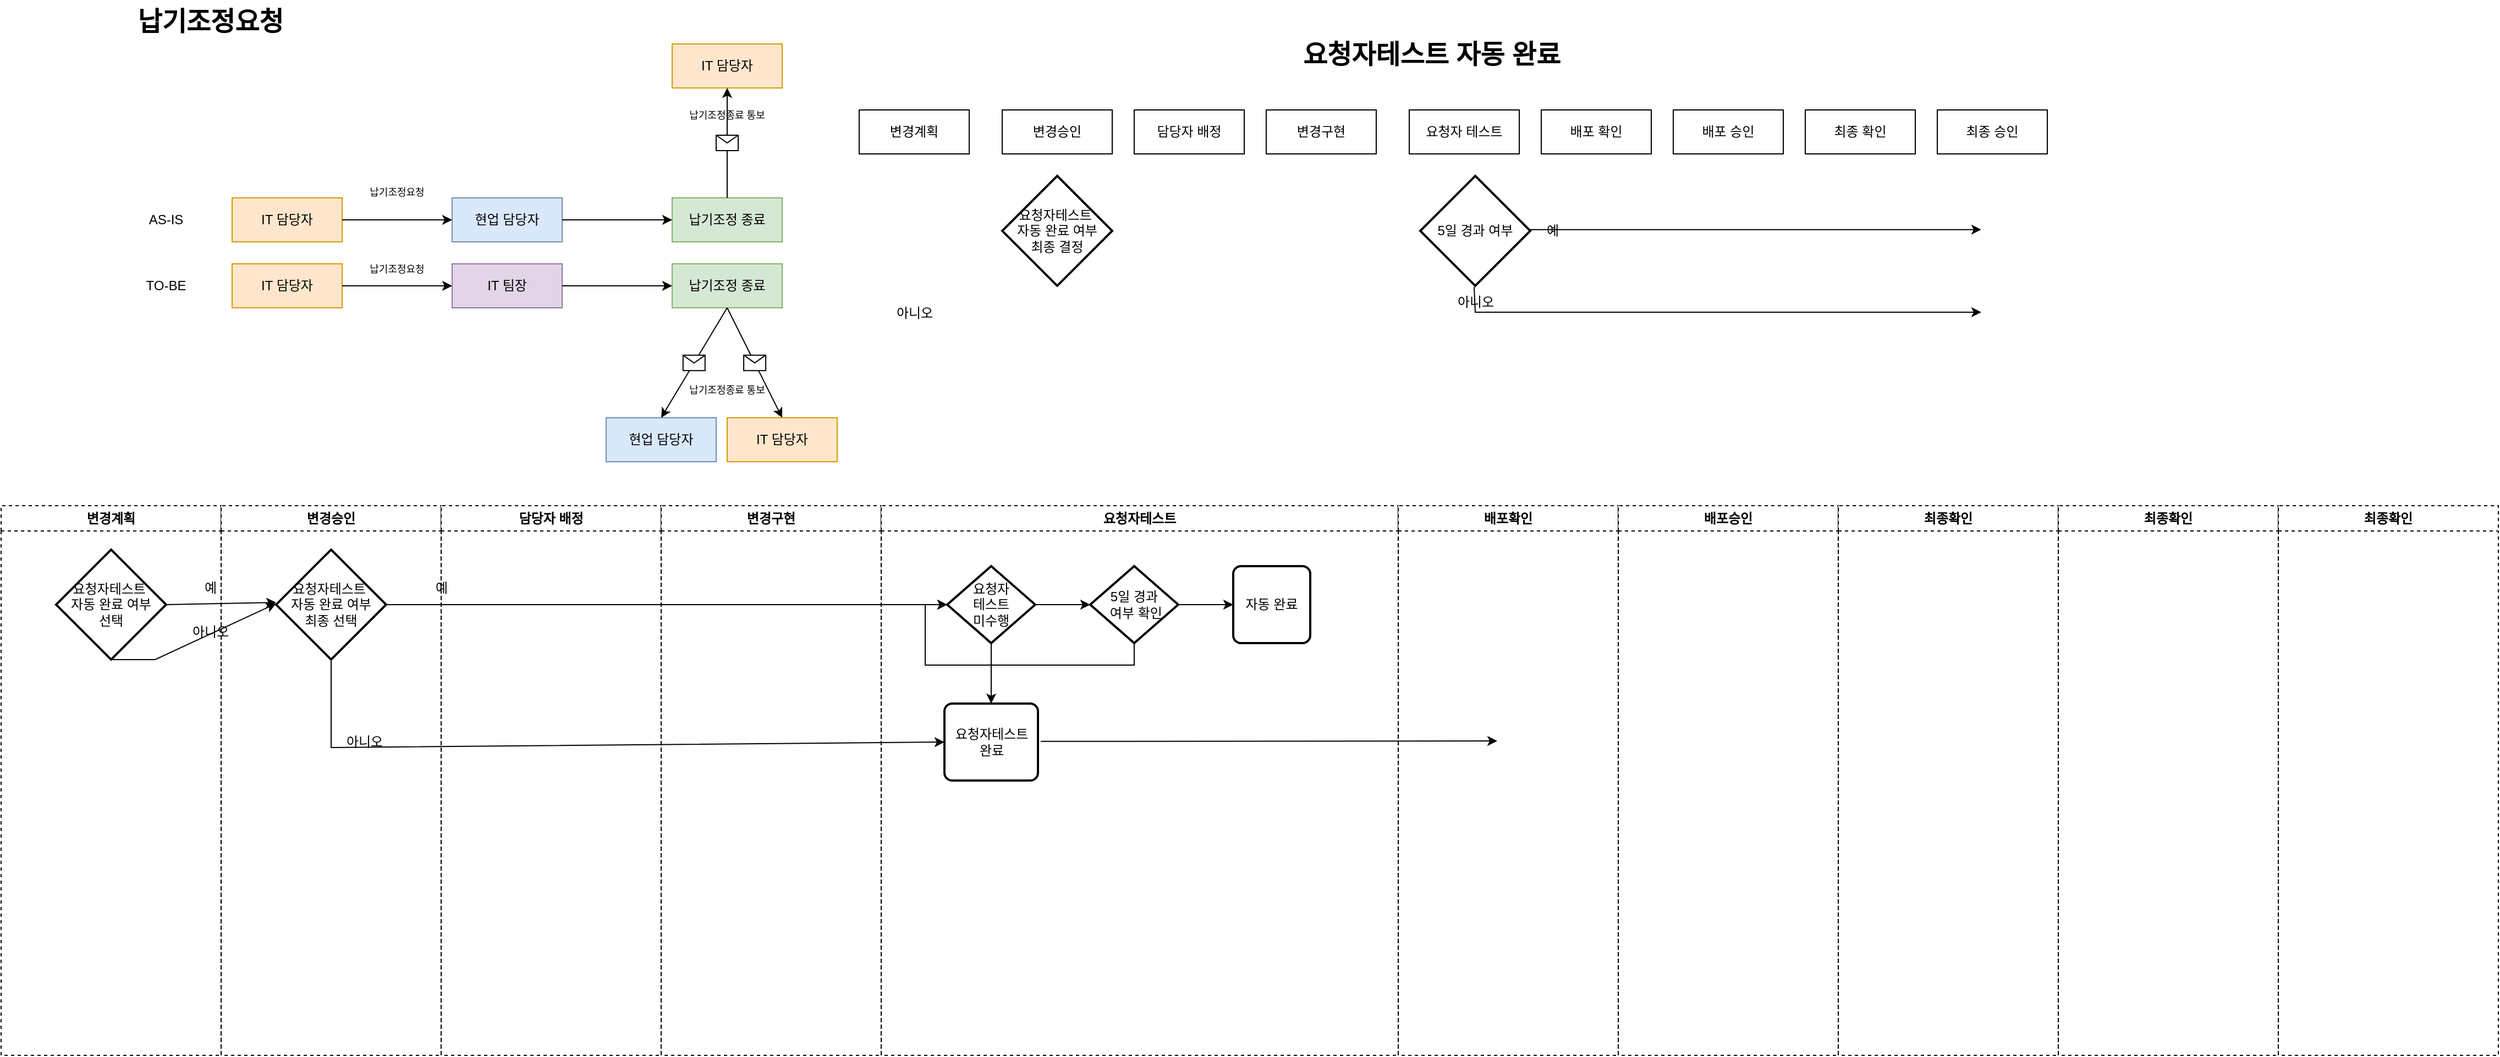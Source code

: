 <mxfile version="21.1.2" type="github">
  <diagram name="페이지-1" id="oeMr1jxLRIUCTHXcaMcz">
    <mxGraphModel dx="1671" dy="882" grid="1" gridSize="10" guides="1" tooltips="1" connect="1" arrows="1" fold="1" page="1" pageScale="1" pageWidth="2000" pageHeight="1000" math="0" shadow="0">
      <root>
        <mxCell id="0" />
        <mxCell id="1" parent="0" />
        <mxCell id="uftjSws4iOTrkfGyIKbN-3" value="IT 담당자" style="whiteSpace=wrap;html=1;fillColor=#ffe6cc;strokeColor=#d79b00;fontColor=#000000;" vertex="1" parent="1">
          <mxGeometry x="240" y="190" width="100" height="40" as="geometry" />
        </mxCell>
        <mxCell id="uftjSws4iOTrkfGyIKbN-6" value="현업 담당자" style="whiteSpace=wrap;html=1;fillColor=#dae8fc;strokeColor=#6c8ebf;fontColor=#000000;" vertex="1" parent="1">
          <mxGeometry x="440" y="190" width="100" height="40" as="geometry" />
        </mxCell>
        <mxCell id="uftjSws4iOTrkfGyIKbN-7" value="" style="html=1;rounded=1;curved=0;sourcePerimeterSpacing=0;targetPerimeterSpacing=0;startSize=6;endSize=6;noEdgeStyle=1;orthogonal=1;entryX=0;entryY=0.5;entryDx=0;entryDy=0;" edge="1" parent="1" source="uftjSws4iOTrkfGyIKbN-3" target="uftjSws4iOTrkfGyIKbN-6">
          <mxGeometry relative="1" as="geometry">
            <Array as="points" />
          </mxGeometry>
        </mxCell>
        <mxCell id="uftjSws4iOTrkfGyIKbN-16" value="IT 담당자" style="whiteSpace=wrap;html=1;fillColor=#ffe6cc;strokeColor=#d79b00;fontColor=#000000;" vertex="1" parent="1">
          <mxGeometry x="240" y="250" width="100" height="40" as="geometry" />
        </mxCell>
        <mxCell id="uftjSws4iOTrkfGyIKbN-17" value="IT 팀장" style="whiteSpace=wrap;html=1;fillColor=#e1d5e7;strokeColor=#9673a6;fontColor=#000000;" vertex="1" parent="1">
          <mxGeometry x="440" y="250" width="100" height="40" as="geometry" />
        </mxCell>
        <mxCell id="uftjSws4iOTrkfGyIKbN-18" value="" style="html=1;rounded=1;curved=0;sourcePerimeterSpacing=0;targetPerimeterSpacing=0;startSize=6;endSize=6;noEdgeStyle=1;orthogonal=1;entryX=0;entryY=0.5;entryDx=0;entryDy=0;" edge="1" source="uftjSws4iOTrkfGyIKbN-16" target="uftjSws4iOTrkfGyIKbN-17" parent="1">
          <mxGeometry relative="1" as="geometry">
            <Array as="points" />
          </mxGeometry>
        </mxCell>
        <mxCell id="uftjSws4iOTrkfGyIKbN-19" value="납기조정 종료" style="whiteSpace=wrap;html=1;fillColor=#d5e8d4;strokeColor=#82b366;fontColor=#000000;" vertex="1" parent="1">
          <mxGeometry x="640" y="250" width="100" height="40" as="geometry" />
        </mxCell>
        <mxCell id="uftjSws4iOTrkfGyIKbN-20" value="" style="html=1;rounded=1;curved=0;sourcePerimeterSpacing=0;targetPerimeterSpacing=0;startSize=6;endSize=6;noEdgeStyle=1;orthogonal=1;entryX=0;entryY=0.5;entryDx=0;entryDy=0;" edge="1" target="uftjSws4iOTrkfGyIKbN-19" parent="1">
          <mxGeometry relative="1" as="geometry">
            <mxPoint x="540" y="270" as="sourcePoint" />
            <Array as="points" />
          </mxGeometry>
        </mxCell>
        <mxCell id="uftjSws4iOTrkfGyIKbN-23" value="납기조정 종료" style="whiteSpace=wrap;html=1;fillColor=#d5e8d4;strokeColor=#82b366;fontColor=#000000;" vertex="1" parent="1">
          <mxGeometry x="640" y="190" width="100" height="40" as="geometry" />
        </mxCell>
        <mxCell id="uftjSws4iOTrkfGyIKbN-25" value="납기조정요청" style="text;html=1;strokeColor=none;fillColor=none;align=center;verticalAlign=middle;whiteSpace=wrap;rounded=0;fontSize=9;fontColor=#000000;" vertex="1" parent="1">
          <mxGeometry x="340" y="170" width="100" height="30" as="geometry" />
        </mxCell>
        <mxCell id="uftjSws4iOTrkfGyIKbN-27" value="" style="html=1;rounded=1;curved=0;sourcePerimeterSpacing=0;targetPerimeterSpacing=0;startSize=6;endSize=6;noEdgeStyle=1;orthogonal=1;entryX=0;entryY=0.5;entryDx=0;entryDy=0;" edge="1" parent="1">
          <mxGeometry relative="1" as="geometry">
            <mxPoint x="540" y="210" as="sourcePoint" />
            <mxPoint x="640" y="210" as="targetPoint" />
            <Array as="points" />
          </mxGeometry>
        </mxCell>
        <mxCell id="uftjSws4iOTrkfGyIKbN-28" value="납기조정요청" style="text;html=1;strokeColor=none;fillColor=none;align=center;verticalAlign=middle;whiteSpace=wrap;rounded=0;fontSize=9;fontColor=#000000;" vertex="1" parent="1">
          <mxGeometry x="340" y="240" width="100" height="30" as="geometry" />
        </mxCell>
        <mxCell id="uftjSws4iOTrkfGyIKbN-21" value="현업 담당자" style="whiteSpace=wrap;html=1;fillColor=#dae8fc;strokeColor=#6c8ebf;fontColor=#000000;" vertex="1" parent="1">
          <mxGeometry x="580" y="390" width="100" height="40" as="geometry" />
        </mxCell>
        <mxCell id="uftjSws4iOTrkfGyIKbN-30" value="납기조정요청" style="text;strokeColor=none;fillColor=none;html=1;fontSize=24;fontStyle=1;verticalAlign=middle;align=center;" vertex="1" parent="1">
          <mxGeometry x="170" y="10" width="100" height="40" as="geometry" />
        </mxCell>
        <mxCell id="uftjSws4iOTrkfGyIKbN-31" value="요청자테스트 자동 완료" style="text;strokeColor=none;fillColor=none;html=1;fontSize=24;fontStyle=1;verticalAlign=middle;align=center;" vertex="1" parent="1">
          <mxGeometry x="1280" y="40" width="100" height="40" as="geometry" />
        </mxCell>
        <mxCell id="uftjSws4iOTrkfGyIKbN-32" value="변경계획" style="whiteSpace=wrap;html=1;" vertex="1" parent="1">
          <mxGeometry x="810" y="110" width="100" height="40" as="geometry" />
        </mxCell>
        <mxCell id="uftjSws4iOTrkfGyIKbN-33" value="변경승인" style="whiteSpace=wrap;html=1;" vertex="1" parent="1">
          <mxGeometry x="940" y="110" width="100" height="40" as="geometry" />
        </mxCell>
        <mxCell id="uftjSws4iOTrkfGyIKbN-35" value="담당자 배정" style="whiteSpace=wrap;html=1;" vertex="1" parent="1">
          <mxGeometry x="1060" y="110" width="100" height="40" as="geometry" />
        </mxCell>
        <mxCell id="uftjSws4iOTrkfGyIKbN-37" value="변경구현" style="whiteSpace=wrap;html=1;" vertex="1" parent="1">
          <mxGeometry x="1180" y="110" width="100" height="40" as="geometry" />
        </mxCell>
        <mxCell id="uftjSws4iOTrkfGyIKbN-39" value="요청자 테스트" style="whiteSpace=wrap;html=1;" vertex="1" parent="1">
          <mxGeometry x="1310" y="110" width="100" height="40" as="geometry" />
        </mxCell>
        <mxCell id="uftjSws4iOTrkfGyIKbN-45" value="배포 확인" style="whiteSpace=wrap;html=1;" vertex="1" parent="1">
          <mxGeometry x="1430" y="110" width="100" height="40" as="geometry" />
        </mxCell>
        <mxCell id="uftjSws4iOTrkfGyIKbN-46" value="배포 승인" style="whiteSpace=wrap;html=1;" vertex="1" parent="1">
          <mxGeometry x="1550" y="110" width="100" height="40" as="geometry" />
        </mxCell>
        <mxCell id="uftjSws4iOTrkfGyIKbN-47" value="최종 확인" style="whiteSpace=wrap;html=1;" vertex="1" parent="1">
          <mxGeometry x="1670" y="110" width="100" height="40" as="geometry" />
        </mxCell>
        <mxCell id="uftjSws4iOTrkfGyIKbN-48" value="최종 승인" style="whiteSpace=wrap;html=1;" vertex="1" parent="1">
          <mxGeometry x="1790" y="110" width="100" height="40" as="geometry" />
        </mxCell>
        <mxCell id="uftjSws4iOTrkfGyIKbN-55" value="아니오" style="text;html=1;align=center;verticalAlign=middle;resizable=0;points=[];autosize=1;strokeColor=none;fillColor=none;" vertex="1" parent="1">
          <mxGeometry x="830" y="280" width="60" height="30" as="geometry" />
        </mxCell>
        <mxCell id="uftjSws4iOTrkfGyIKbN-56" value="5일 경과 여부" style="strokeWidth=2;html=1;shape=mxgraph.flowchart.decision;whiteSpace=wrap;" vertex="1" parent="1">
          <mxGeometry x="1320" y="170" width="100" height="100" as="geometry" />
        </mxCell>
        <mxCell id="uftjSws4iOTrkfGyIKbN-59" value="" style="endArrow=classic;html=1;rounded=0;exitX=1;exitY=0.5;exitDx=0;exitDy=0;exitPerimeter=0;entryX=0;entryY=0.5;entryDx=0;entryDy=0;entryPerimeter=0;" edge="1" parent="1">
          <mxGeometry width="50" height="50" relative="1" as="geometry">
            <mxPoint x="1420" y="218.82" as="sourcePoint" />
            <mxPoint x="1830" y="218.82" as="targetPoint" />
          </mxGeometry>
        </mxCell>
        <mxCell id="uftjSws4iOTrkfGyIKbN-60" value="예" style="text;html=1;align=center;verticalAlign=middle;resizable=0;points=[];autosize=1;strokeColor=none;fillColor=none;" vertex="1" parent="1">
          <mxGeometry x="1420" y="205" width="40" height="30" as="geometry" />
        </mxCell>
        <mxCell id="uftjSws4iOTrkfGyIKbN-61" value="아니오" style="text;html=1;align=center;verticalAlign=middle;resizable=0;points=[];autosize=1;strokeColor=none;fillColor=none;" vertex="1" parent="1">
          <mxGeometry x="1340" y="270" width="60" height="30" as="geometry" />
        </mxCell>
        <mxCell id="uftjSws4iOTrkfGyIKbN-62" value="" style="endArrow=classic;html=1;rounded=0;exitX=0.483;exitY=0.031;exitDx=0;exitDy=0;exitPerimeter=0;" edge="1" parent="1" source="uftjSws4iOTrkfGyIKbN-61">
          <mxGeometry width="50" height="50" relative="1" as="geometry">
            <mxPoint x="1370" y="294.41" as="sourcePoint" />
            <mxPoint x="1830" y="294" as="targetPoint" />
            <Array as="points">
              <mxPoint x="1370" y="294" />
            </Array>
          </mxGeometry>
        </mxCell>
        <mxCell id="uftjSws4iOTrkfGyIKbN-66" value="AS-IS" style="text;html=1;strokeColor=none;fillColor=none;align=center;verticalAlign=middle;whiteSpace=wrap;rounded=0;" vertex="1" parent="1">
          <mxGeometry x="150" y="195" width="60" height="30" as="geometry" />
        </mxCell>
        <mxCell id="uftjSws4iOTrkfGyIKbN-67" value="TO-BE" style="text;html=1;strokeColor=none;fillColor=none;align=center;verticalAlign=middle;whiteSpace=wrap;rounded=0;" vertex="1" parent="1">
          <mxGeometry x="150" y="255" width="60" height="30" as="geometry" />
        </mxCell>
        <mxCell id="uftjSws4iOTrkfGyIKbN-68" value="요청자테스트&amp;nbsp;&lt;br&gt;자동 완료 여부 &lt;br&gt;최종 결정" style="strokeWidth=2;html=1;shape=mxgraph.flowchart.decision;whiteSpace=wrap;" vertex="1" parent="1">
          <mxGeometry x="940" y="170" width="100" height="100" as="geometry" />
        </mxCell>
        <mxCell id="uftjSws4iOTrkfGyIKbN-69" value="" style="endArrow=classic;html=1;rounded=0;entryX=0.5;entryY=0;entryDx=0;entryDy=0;" edge="1" parent="1" target="uftjSws4iOTrkfGyIKbN-77">
          <mxGeometry relative="1" as="geometry">
            <mxPoint x="690" y="290" as="sourcePoint" />
            <mxPoint x="720" y="370" as="targetPoint" />
          </mxGeometry>
        </mxCell>
        <mxCell id="uftjSws4iOTrkfGyIKbN-70" value="" style="shape=message;html=1;outlineConnect=0;" vertex="1" parent="uftjSws4iOTrkfGyIKbN-69">
          <mxGeometry width="20" height="14" relative="1" as="geometry">
            <mxPoint x="-10" y="-7" as="offset" />
          </mxGeometry>
        </mxCell>
        <mxCell id="uftjSws4iOTrkfGyIKbN-29" value="납기조정종료 통보" style="text;html=1;strokeColor=none;fillColor=none;align=center;verticalAlign=middle;whiteSpace=wrap;rounded=0;fontSize=9;fontColor=#000000;" vertex="1" parent="1">
          <mxGeometry x="640" y="350" width="100" height="30" as="geometry" />
        </mxCell>
        <mxCell id="uftjSws4iOTrkfGyIKbN-77" value="IT 담당자" style="whiteSpace=wrap;html=1;fillColor=#ffe6cc;strokeColor=#d79b00;fontColor=#000000;" vertex="1" parent="1">
          <mxGeometry x="690" y="390" width="100" height="40" as="geometry" />
        </mxCell>
        <mxCell id="uftjSws4iOTrkfGyIKbN-79" value="" style="endArrow=classic;html=1;rounded=0;entryX=0.5;entryY=0;entryDx=0;entryDy=0;" edge="1" parent="1" target="uftjSws4iOTrkfGyIKbN-21">
          <mxGeometry relative="1" as="geometry">
            <mxPoint x="690" y="290" as="sourcePoint" />
            <mxPoint x="680" y="370" as="targetPoint" />
          </mxGeometry>
        </mxCell>
        <mxCell id="uftjSws4iOTrkfGyIKbN-80" value="" style="shape=message;html=1;outlineConnect=0;" vertex="1" parent="uftjSws4iOTrkfGyIKbN-79">
          <mxGeometry width="20" height="14" relative="1" as="geometry">
            <mxPoint x="-10" y="-7" as="offset" />
          </mxGeometry>
        </mxCell>
        <mxCell id="uftjSws4iOTrkfGyIKbN-83" value="IT 담당자" style="whiteSpace=wrap;html=1;fillColor=#ffe6cc;strokeColor=#d79b00;fontColor=#000000;" vertex="1" parent="1">
          <mxGeometry x="640" y="50" width="100" height="40" as="geometry" />
        </mxCell>
        <mxCell id="uftjSws4iOTrkfGyIKbN-85" value="" style="endArrow=classic;html=1;rounded=0;entryX=0.5;entryY=1;entryDx=0;entryDy=0;exitX=0.5;exitY=0;exitDx=0;exitDy=0;" edge="1" parent="1" source="uftjSws4iOTrkfGyIKbN-23" target="uftjSws4iOTrkfGyIKbN-83">
          <mxGeometry relative="1" as="geometry">
            <mxPoint x="440" y="150" as="sourcePoint" />
            <mxPoint x="540" y="150" as="targetPoint" />
          </mxGeometry>
        </mxCell>
        <mxCell id="uftjSws4iOTrkfGyIKbN-86" value="" style="shape=message;html=1;outlineConnect=0;" vertex="1" parent="uftjSws4iOTrkfGyIKbN-85">
          <mxGeometry width="20" height="14" relative="1" as="geometry">
            <mxPoint x="-10" y="-7" as="offset" />
          </mxGeometry>
        </mxCell>
        <mxCell id="uftjSws4iOTrkfGyIKbN-87" value="납기조정종료 통보" style="text;html=1;strokeColor=none;fillColor=none;align=center;verticalAlign=middle;whiteSpace=wrap;rounded=0;fontSize=9;fontColor=#000000;" vertex="1" parent="1">
          <mxGeometry x="640" y="100" width="100" height="30" as="geometry" />
        </mxCell>
        <mxCell id="uftjSws4iOTrkfGyIKbN-90" value="변경계획" style="swimlane;whiteSpace=wrap;html=1;dashed=1;" vertex="1" parent="1">
          <mxGeometry x="30" y="470" width="200" height="500" as="geometry" />
        </mxCell>
        <mxCell id="uftjSws4iOTrkfGyIKbN-51" value="요청자테스트&amp;nbsp;&lt;br&gt;자동 완료 여부 &lt;br&gt;선택" style="strokeWidth=2;html=1;shape=mxgraph.flowchart.decision;whiteSpace=wrap;" vertex="1" parent="uftjSws4iOTrkfGyIKbN-90">
          <mxGeometry x="50" y="40" width="100" height="100" as="geometry" />
        </mxCell>
        <mxCell id="uftjSws4iOTrkfGyIKbN-105" value="예" style="text;html=1;align=center;verticalAlign=middle;resizable=0;points=[];autosize=1;strokeColor=none;fillColor=none;" vertex="1" parent="uftjSws4iOTrkfGyIKbN-90">
          <mxGeometry x="170" y="60" width="40" height="30" as="geometry" />
        </mxCell>
        <mxCell id="uftjSws4iOTrkfGyIKbN-103" value="아니오" style="text;html=1;align=center;verticalAlign=middle;resizable=0;points=[];autosize=1;strokeColor=none;fillColor=none;" vertex="1" parent="uftjSws4iOTrkfGyIKbN-90">
          <mxGeometry x="160" y="100" width="60" height="30" as="geometry" />
        </mxCell>
        <mxCell id="uftjSws4iOTrkfGyIKbN-91" value="변경승인" style="swimlane;whiteSpace=wrap;html=1;dashed=1;startSize=23;" vertex="1" parent="1">
          <mxGeometry x="230" y="470" width="200" height="500" as="geometry" />
        </mxCell>
        <mxCell id="uftjSws4iOTrkfGyIKbN-106" value="요청자테스트&amp;nbsp;&lt;br&gt;자동 완료 여부 &lt;br&gt;최종 선택" style="strokeWidth=2;html=1;shape=mxgraph.flowchart.decision;whiteSpace=wrap;" vertex="1" parent="uftjSws4iOTrkfGyIKbN-91">
          <mxGeometry x="50" y="40" width="100" height="100" as="geometry" />
        </mxCell>
        <mxCell id="uftjSws4iOTrkfGyIKbN-110" value="아니오" style="text;html=1;align=center;verticalAlign=middle;resizable=0;points=[];autosize=1;strokeColor=none;fillColor=none;" vertex="1" parent="uftjSws4iOTrkfGyIKbN-91">
          <mxGeometry x="100" y="200" width="60" height="30" as="geometry" />
        </mxCell>
        <mxCell id="uftjSws4iOTrkfGyIKbN-92" value="담당자 배정" style="swimlane;whiteSpace=wrap;html=1;dashed=1;" vertex="1" parent="1">
          <mxGeometry x="430" y="470" width="200" height="500" as="geometry" />
        </mxCell>
        <mxCell id="uftjSws4iOTrkfGyIKbN-109" value="예" style="text;html=1;align=center;verticalAlign=middle;resizable=0;points=[];autosize=1;strokeColor=none;fillColor=none;" vertex="1" parent="uftjSws4iOTrkfGyIKbN-92">
          <mxGeometry x="-20" y="60" width="40" height="30" as="geometry" />
        </mxCell>
        <mxCell id="uftjSws4iOTrkfGyIKbN-93" value="변경구현" style="swimlane;whiteSpace=wrap;html=1;dashed=1;" vertex="1" parent="1">
          <mxGeometry x="630" y="470" width="200" height="500" as="geometry" />
        </mxCell>
        <mxCell id="uftjSws4iOTrkfGyIKbN-94" value="요청자테스트" style="swimlane;whiteSpace=wrap;html=1;dashed=1;startSize=23;" vertex="1" parent="1">
          <mxGeometry x="830" y="470" width="470" height="500" as="geometry" />
        </mxCell>
        <mxCell id="uftjSws4iOTrkfGyIKbN-115" value="5일 경과&lt;br&gt;&amp;nbsp;여부 확인" style="strokeWidth=2;html=1;shape=mxgraph.flowchart.decision;whiteSpace=wrap;" vertex="1" parent="uftjSws4iOTrkfGyIKbN-94">
          <mxGeometry x="190" y="55" width="80" height="70" as="geometry" />
        </mxCell>
        <mxCell id="uftjSws4iOTrkfGyIKbN-114" value="자동 완료" style="rounded=1;whiteSpace=wrap;html=1;absoluteArcSize=1;arcSize=14;strokeWidth=2;" vertex="1" parent="uftjSws4iOTrkfGyIKbN-94">
          <mxGeometry x="320" y="55" width="70" height="70" as="geometry" />
        </mxCell>
        <mxCell id="uftjSws4iOTrkfGyIKbN-116" value="" style="endArrow=classic;html=1;rounded=0;exitX=1;exitY=0.5;exitDx=0;exitDy=0;exitPerimeter=0;entryX=0;entryY=0.5;entryDx=0;entryDy=0;" edge="1" parent="uftjSws4iOTrkfGyIKbN-94" source="uftjSws4iOTrkfGyIKbN-115" target="uftjSws4iOTrkfGyIKbN-114">
          <mxGeometry width="50" height="50" relative="1" as="geometry">
            <mxPoint x="-120" y="180" as="sourcePoint" />
            <mxPoint x="340" y="180" as="targetPoint" />
          </mxGeometry>
        </mxCell>
        <mxCell id="uftjSws4iOTrkfGyIKbN-120" value="요청자테스트&lt;br&gt;완료" style="rounded=1;whiteSpace=wrap;html=1;absoluteArcSize=1;arcSize=14;strokeWidth=2;" vertex="1" parent="uftjSws4iOTrkfGyIKbN-94">
          <mxGeometry x="57.5" y="180" width="85" height="70" as="geometry" />
        </mxCell>
        <mxCell id="uftjSws4iOTrkfGyIKbN-130" value="요청자&lt;br&gt;테스트&lt;br&gt;미수행" style="strokeWidth=2;html=1;shape=mxgraph.flowchart.decision;whiteSpace=wrap;" vertex="1" parent="uftjSws4iOTrkfGyIKbN-94">
          <mxGeometry x="60" y="55" width="80" height="70" as="geometry" />
        </mxCell>
        <mxCell id="uftjSws4iOTrkfGyIKbN-132" value="" style="endArrow=classic;html=1;rounded=0;exitX=0.5;exitY=1;exitDx=0;exitDy=0;exitPerimeter=0;" edge="1" parent="uftjSws4iOTrkfGyIKbN-94" source="uftjSws4iOTrkfGyIKbN-130" target="uftjSws4iOTrkfGyIKbN-120">
          <mxGeometry width="50" height="50" relative="1" as="geometry">
            <mxPoint x="150" y="100" as="sourcePoint" />
            <mxPoint x="200" y="100" as="targetPoint" />
          </mxGeometry>
        </mxCell>
        <mxCell id="uftjSws4iOTrkfGyIKbN-138" value="" style="edgeStyle=orthogonalEdgeStyle;rounded=0;orthogonalLoop=1;jettySize=auto;html=1;entryX=0;entryY=0.5;entryDx=0;entryDy=0;entryPerimeter=0;exitX=0.5;exitY=1;exitDx=0;exitDy=0;exitPerimeter=0;" edge="1" parent="uftjSws4iOTrkfGyIKbN-94" source="uftjSws4iOTrkfGyIKbN-115" target="uftjSws4iOTrkfGyIKbN-130">
          <mxGeometry relative="1" as="geometry">
            <mxPoint x="230" y="160" as="sourcePoint" />
            <mxPoint x="50" y="130" as="targetPoint" />
            <Array as="points">
              <mxPoint x="230" y="145" />
              <mxPoint x="40" y="145" />
              <mxPoint x="40" y="90" />
            </Array>
          </mxGeometry>
        </mxCell>
        <mxCell id="uftjSws4iOTrkfGyIKbN-95" value="배포확인" style="swimlane;whiteSpace=wrap;html=1;dashed=1;" vertex="1" parent="1">
          <mxGeometry x="1300" y="470" width="200" height="500" as="geometry" />
        </mxCell>
        <mxCell id="uftjSws4iOTrkfGyIKbN-135" value="" style="endArrow=classic;html=1;rounded=0;exitX=1;exitY=0.5;exitDx=0;exitDy=0;exitPerimeter=0;" edge="1" parent="uftjSws4iOTrkfGyIKbN-95">
          <mxGeometry width="50" height="50" relative="1" as="geometry">
            <mxPoint x="-325" y="214.41" as="sourcePoint" />
            <mxPoint x="90" y="214" as="targetPoint" />
          </mxGeometry>
        </mxCell>
        <mxCell id="uftjSws4iOTrkfGyIKbN-96" value="배포승인" style="swimlane;whiteSpace=wrap;html=1;dashed=1;startSize=23;" vertex="1" parent="1">
          <mxGeometry x="1500" y="470" width="200" height="500" as="geometry" />
        </mxCell>
        <mxCell id="uftjSws4iOTrkfGyIKbN-97" value="최종확인" style="swimlane;whiteSpace=wrap;html=1;dashed=1;" vertex="1" parent="1">
          <mxGeometry x="1700" y="470" width="200" height="500" as="geometry" />
        </mxCell>
        <mxCell id="uftjSws4iOTrkfGyIKbN-98" value="최종확인" style="swimlane;whiteSpace=wrap;html=1;dashed=1;" vertex="1" parent="1">
          <mxGeometry x="1900" y="470" width="200" height="500" as="geometry" />
        </mxCell>
        <mxCell id="uftjSws4iOTrkfGyIKbN-99" value="최종확인" style="swimlane;whiteSpace=wrap;html=1;dashed=1;" vertex="1" parent="1">
          <mxGeometry x="2100" y="470" width="200" height="500" as="geometry" />
        </mxCell>
        <mxCell id="uftjSws4iOTrkfGyIKbN-100" value="" style="endArrow=classic;html=1;rounded=0;exitX=1;exitY=0.5;exitDx=0;exitDy=0;exitPerimeter=0;" edge="1" parent="1" source="uftjSws4iOTrkfGyIKbN-51">
          <mxGeometry width="50" height="50" relative="1" as="geometry">
            <mxPoint x="710" y="530" as="sourcePoint" />
            <mxPoint x="280" y="558" as="targetPoint" />
          </mxGeometry>
        </mxCell>
        <mxCell id="uftjSws4iOTrkfGyIKbN-102" value="" style="endArrow=classic;html=1;rounded=0;exitX=0.5;exitY=1;exitDx=0;exitDy=0;exitPerimeter=0;" edge="1" parent="1" source="uftjSws4iOTrkfGyIKbN-51">
          <mxGeometry width="50" height="50" relative="1" as="geometry">
            <mxPoint x="180" y="560" as="sourcePoint" />
            <mxPoint x="280" y="559" as="targetPoint" />
            <Array as="points">
              <mxPoint x="170" y="610" />
            </Array>
          </mxGeometry>
        </mxCell>
        <mxCell id="uftjSws4iOTrkfGyIKbN-111" value="" style="endArrow=classic;html=1;rounded=0;exitX=1;exitY=0.5;exitDx=0;exitDy=0;exitPerimeter=0;entryX=0;entryY=0.5;entryDx=0;entryDy=0;entryPerimeter=0;" edge="1" parent="1" source="uftjSws4iOTrkfGyIKbN-106" target="uftjSws4iOTrkfGyIKbN-130">
          <mxGeometry width="50" height="50" relative="1" as="geometry">
            <mxPoint x="390" y="560" as="sourcePoint" />
            <mxPoint x="840" y="558" as="targetPoint" />
          </mxGeometry>
        </mxCell>
        <mxCell id="uftjSws4iOTrkfGyIKbN-112" value="" style="endArrow=classic;html=1;rounded=0;exitX=0.5;exitY=1;exitDx=0;exitDy=0;exitPerimeter=0;entryX=0;entryY=0.5;entryDx=0;entryDy=0;" edge="1" parent="1" source="uftjSws4iOTrkfGyIKbN-106" target="uftjSws4iOTrkfGyIKbN-120">
          <mxGeometry width="50" height="50" relative="1" as="geometry">
            <mxPoint x="340" y="610" as="sourcePoint" />
            <mxPoint x="870" y="710" as="targetPoint" />
            <Array as="points">
              <mxPoint x="330" y="690" />
            </Array>
          </mxGeometry>
        </mxCell>
        <mxCell id="uftjSws4iOTrkfGyIKbN-131" value="" style="endArrow=classic;html=1;rounded=0;entryX=0;entryY=0.5;entryDx=0;entryDy=0;entryPerimeter=0;" edge="1" parent="1" target="uftjSws4iOTrkfGyIKbN-115">
          <mxGeometry width="50" height="50" relative="1" as="geometry">
            <mxPoint x="970" y="560" as="sourcePoint" />
            <mxPoint x="900" y="568" as="targetPoint" />
          </mxGeometry>
        </mxCell>
      </root>
    </mxGraphModel>
  </diagram>
</mxfile>
